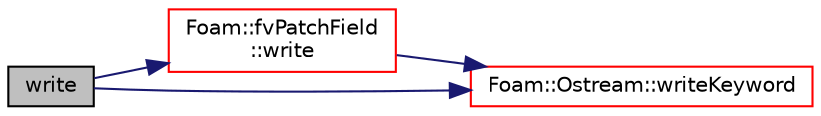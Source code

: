 digraph "write"
{
  bgcolor="transparent";
  edge [fontname="Helvetica",fontsize="10",labelfontname="Helvetica",labelfontsize="10"];
  node [fontname="Helvetica",fontsize="10",shape=record];
  rankdir="LR";
  Node167 [label="write",height=0.2,width=0.4,color="black", fillcolor="grey75", style="filled", fontcolor="black"];
  Node167 -> Node168 [color="midnightblue",fontsize="10",style="solid",fontname="Helvetica"];
  Node168 [label="Foam::fvPatchField\l::write",height=0.2,width=0.4,color="red",URL="$a23169.html#a293fdfec8bdfbd5c3913ab4c9f3454ff",tooltip="Write. "];
  Node168 -> Node176 [color="midnightblue",fontsize="10",style="solid",fontname="Helvetica"];
  Node176 [label="Foam::Ostream::writeKeyword",height=0.2,width=0.4,color="red",URL="$a27345.html#a3c58b2bb9174ea3c4a5fa58095d1290e",tooltip="Write the keyword followed by an appropriate indentation. "];
  Node167 -> Node176 [color="midnightblue",fontsize="10",style="solid",fontname="Helvetica"];
}

